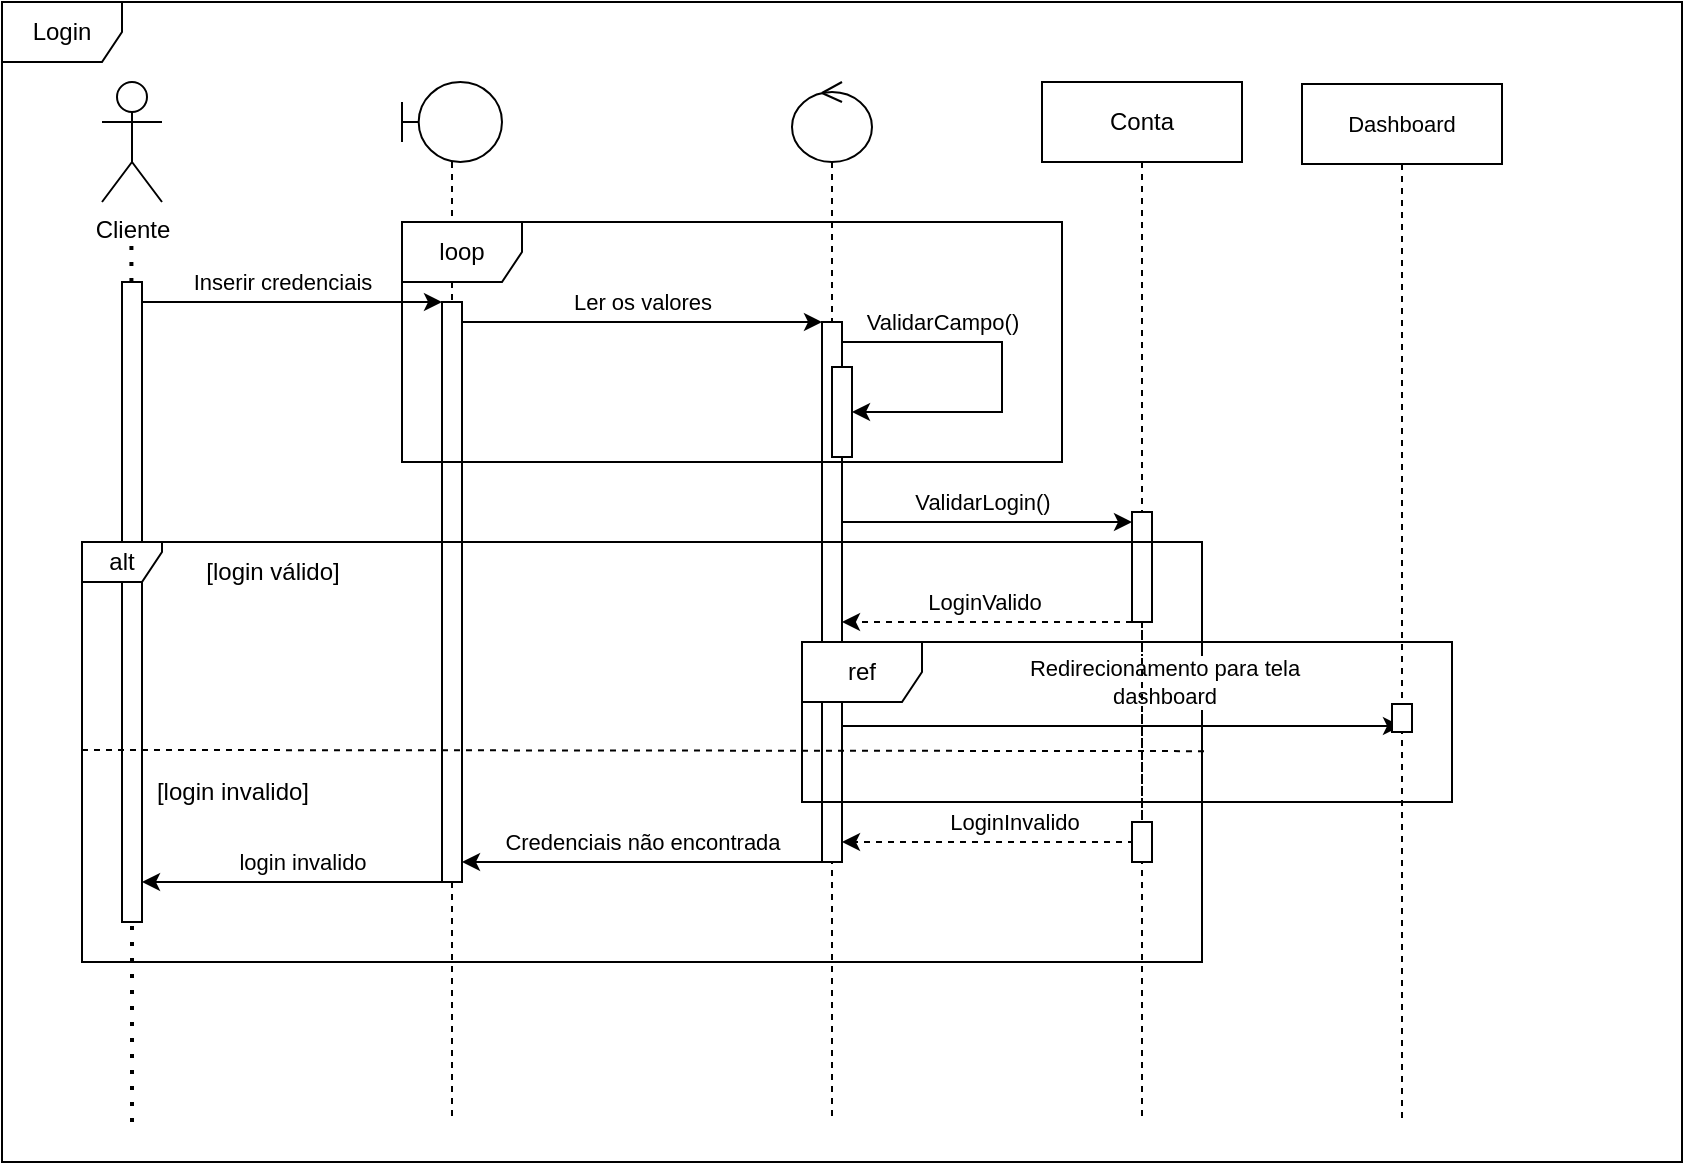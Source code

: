 <mxfile version="27.1.1">
  <diagram name="Page-1" id="2YBvvXClWsGukQMizWep">
    <mxGraphModel dx="1068" dy="468" grid="1" gridSize="10" guides="1" tooltips="1" connect="1" arrows="1" fold="1" page="1" pageScale="1" pageWidth="850" pageHeight="1100" math="0" shadow="0">
      <root>
        <mxCell id="0" />
        <mxCell id="1" parent="0" />
        <mxCell id="aM9ryv3xv72pqoxQDRHE-5" value="Conta" style="shape=umlLifeline;perimeter=lifelinePerimeter;whiteSpace=wrap;html=1;container=0;dropTarget=0;collapsible=0;recursiveResize=0;outlineConnect=0;portConstraint=eastwest;newEdgeStyle={&quot;edgeStyle&quot;:&quot;elbowEdgeStyle&quot;,&quot;elbow&quot;:&quot;vertical&quot;,&quot;curved&quot;:0,&quot;rounded&quot;:0};" parent="1" vertex="1">
          <mxGeometry x="530" y="70" width="100" height="520" as="geometry" />
        </mxCell>
        <mxCell id="aM9ryv3xv72pqoxQDRHE-6" value="&lt;span style=&quot;color: rgba(0, 0, 0, 0); font-family: monospace; font-size: 0px; text-align: start;&quot;&gt;%3CmxGraphModel%3E%3Croot%3E%3CmxCell%20id%3D%220%22%2F%3E%3CmxCell%20id%3D%221%22%20parent%3D%220%22%2F%3E%3CmxCell%20id%3D%222%22%20value%3D%22Conta%22%20style%3D%22shape%3DumlLifeline%3Bperimeter%3DlifelinePerimeter%3BwhiteSpace%3Dwrap%3Bhtml%3D1%3Bcontainer%3D0%3BdropTarget%3D0%3Bcollapsible%3D0%3BrecursiveResize%3D0%3BoutlineConnect%3D0%3BportConstraint%3Deastwest%3BnewEdgeStyle%3D%7B%26quot%3BedgeStyle%26quot%3B%3A%26quot%3BelbowEdgeStyle%26quot%3B%2C%26quot%3Belbow%26quot%3B%3A%26quot%3Bvertical%26quot%3B%2C%26quot%3Bcurved%26quot%3B%3A0%2C%26quot%3Brounded%26quot%3B%3A0%7D%3B%22%20vertex%3D%221%22%20parent%3D%221%22%3E%3CmxGeometry%20x%3D%22530%22%20y%3D%2270%22%20width%3D%22100%22%20height%3D%22520%22%20as%3D%22geometry%22%2F%3E%3C%2FmxCell%3E%3CmxCell%20id%3D%223%22%20value%3D%22%22%20style%3D%22html%3D1%3Bpoints%3D%5B%5D%3Bperimeter%3DorthogonalPerimeter%3BoutlineConnect%3D0%3BtargetShapes%3DumlLifeline%3BportConstraint%3Deastwest%3BnewEdgeStyle%3D%7B%26quot%3BedgeStyle%26quot%3B%3A%26quot%3BelbowEdgeStyle%26quot%3B%2C%26quot%3Belbow%26quot%3B%3A%26quot%3Bvertical%26quot%3B%2C%26quot%3Bcurved%26quot%3B%3A0%2C%26quot%3Brounded%26quot%3B%3A0%7D%3B%22%20vertex%3D%221%22%20parent%3D%222%22%3E%3CmxGeometry%20x%3D%2245%22%20y%3D%22200%22%20width%3D%2210%22%20height%3D%2270%22%20as%3D%22geometry%22%2F%3E%3C%2FmxCell%3E%3C%2Froot%3E%3C%2FmxGraphModel%3E&lt;/span&gt;" style="html=1;points=[];perimeter=orthogonalPerimeter;outlineConnect=0;targetShapes=umlLifeline;portConstraint=eastwest;newEdgeStyle={&quot;edgeStyle&quot;:&quot;elbowEdgeStyle&quot;,&quot;elbow&quot;:&quot;vertical&quot;,&quot;curved&quot;:0,&quot;rounded&quot;:0};" parent="aM9ryv3xv72pqoxQDRHE-5" vertex="1">
          <mxGeometry x="45" y="215" width="10" height="55" as="geometry" />
        </mxCell>
        <mxCell id="uru4OUr5tNhyyIxPXb7D-1" value="" style="shape=umlLifeline;perimeter=lifelinePerimeter;whiteSpace=wrap;html=1;container=1;dropTarget=0;collapsible=0;recursiveResize=0;outlineConnect=0;portConstraint=eastwest;newEdgeStyle={&quot;curved&quot;:0,&quot;rounded&quot;:0};participant=umlBoundary;" parent="1" vertex="1">
          <mxGeometry x="210" y="70" width="50" height="520" as="geometry" />
        </mxCell>
        <mxCell id="aM9ryv3xv72pqoxQDRHE-4" value="" style="html=1;points=[];perimeter=orthogonalPerimeter;outlineConnect=0;targetShapes=umlLifeline;portConstraint=eastwest;newEdgeStyle={&quot;edgeStyle&quot;:&quot;elbowEdgeStyle&quot;,&quot;elbow&quot;:&quot;vertical&quot;,&quot;curved&quot;:0,&quot;rounded&quot;:0};" parent="uru4OUr5tNhyyIxPXb7D-1" vertex="1">
          <mxGeometry x="20" y="110" width="10" height="290" as="geometry" />
        </mxCell>
        <mxCell id="uru4OUr5tNhyyIxPXb7D-2" value="" style="shape=umlLifeline;perimeter=lifelinePerimeter;whiteSpace=wrap;html=1;container=1;dropTarget=0;collapsible=0;recursiveResize=0;outlineConnect=0;portConstraint=eastwest;newEdgeStyle={&quot;curved&quot;:0,&quot;rounded&quot;:0};participant=umlControl;" parent="1" vertex="1">
          <mxGeometry x="405" y="70" width="40" height="520" as="geometry" />
        </mxCell>
        <mxCell id="uru4OUr5tNhyyIxPXb7D-13" style="edgeStyle=elbowEdgeStyle;rounded=0;orthogonalLoop=1;jettySize=auto;html=1;elbow=vertical;curved=0;" parent="uru4OUr5tNhyyIxPXb7D-2" source="uru4OUr5tNhyyIxPXb7D-7" target="uru4OUr5tNhyyIxPXb7D-12" edge="1">
          <mxGeometry relative="1" as="geometry">
            <mxPoint x="75" y="190" as="targetPoint" />
            <Array as="points">
              <mxPoint x="105" y="130" />
            </Array>
          </mxGeometry>
        </mxCell>
        <mxCell id="uru4OUr5tNhyyIxPXb7D-15" value="ValidarCampo()" style="edgeLabel;html=1;align=center;verticalAlign=middle;resizable=0;points=[];" parent="uru4OUr5tNhyyIxPXb7D-13" vertex="1" connectable="0">
          <mxGeometry x="-0.695" y="1" relative="1" as="geometry">
            <mxPoint x="21" y="-9" as="offset" />
          </mxGeometry>
        </mxCell>
        <mxCell id="uru4OUr5tNhyyIxPXb7D-7" value="" style="html=1;points=[];perimeter=orthogonalPerimeter;outlineConnect=0;targetShapes=umlLifeline;portConstraint=eastwest;newEdgeStyle={&quot;edgeStyle&quot;:&quot;elbowEdgeStyle&quot;,&quot;elbow&quot;:&quot;vertical&quot;,&quot;curved&quot;:0,&quot;rounded&quot;:0};" parent="uru4OUr5tNhyyIxPXb7D-2" vertex="1">
          <mxGeometry x="15" y="120" width="10" height="270" as="geometry" />
        </mxCell>
        <mxCell id="uru4OUr5tNhyyIxPXb7D-12" value="" style="html=1;points=[];perimeter=orthogonalPerimeter;outlineConnect=0;targetShapes=umlLifeline;portConstraint=eastwest;newEdgeStyle={&quot;edgeStyle&quot;:&quot;elbowEdgeStyle&quot;,&quot;elbow&quot;:&quot;vertical&quot;,&quot;curved&quot;:0,&quot;rounded&quot;:0};" parent="uru4OUr5tNhyyIxPXb7D-2" vertex="1">
          <mxGeometry x="20" y="142.5" width="10" height="45" as="geometry" />
        </mxCell>
        <mxCell id="uru4OUr5tNhyyIxPXb7D-3" value="Cliente" style="shape=umlActor;verticalLabelPosition=bottom;verticalAlign=top;html=1;outlineConnect=0;" parent="1" vertex="1">
          <mxGeometry x="60" y="70" width="30" height="60" as="geometry" />
        </mxCell>
        <mxCell id="uru4OUr5tNhyyIxPXb7D-4" value="" style="endArrow=none;dashed=1;html=1;dashPattern=1 3;strokeWidth=2;rounded=0;" parent="1" source="uru4OUr5tNhyyIxPXb7D-5" edge="1">
          <mxGeometry width="50" height="50" relative="1" as="geometry">
            <mxPoint x="74.71" y="530" as="sourcePoint" />
            <mxPoint x="74.71" y="150" as="targetPoint" />
          </mxGeometry>
        </mxCell>
        <mxCell id="uru4OUr5tNhyyIxPXb7D-6" value="" style="endArrow=none;dashed=1;html=1;dashPattern=1 3;strokeWidth=2;rounded=0;" parent="1" target="uru4OUr5tNhyyIxPXb7D-5" edge="1">
          <mxGeometry width="50" height="50" relative="1" as="geometry">
            <mxPoint x="75" y="590" as="sourcePoint" />
            <mxPoint x="74.71" y="150" as="targetPoint" />
          </mxGeometry>
        </mxCell>
        <mxCell id="uru4OUr5tNhyyIxPXb7D-8" style="edgeStyle=elbowEdgeStyle;rounded=0;orthogonalLoop=1;jettySize=auto;html=1;elbow=vertical;curved=0;" parent="1" edge="1">
          <mxGeometry relative="1" as="geometry">
            <mxPoint x="80" y="180" as="sourcePoint" />
            <mxPoint x="230" y="180" as="targetPoint" />
          </mxGeometry>
        </mxCell>
        <mxCell id="uru4OUr5tNhyyIxPXb7D-9" value="Inserir credenciais" style="edgeLabel;html=1;align=center;verticalAlign=middle;resizable=0;points=[];" parent="uru4OUr5tNhyyIxPXb7D-8" vertex="1" connectable="0">
          <mxGeometry x="-0.334" y="1" relative="1" as="geometry">
            <mxPoint x="20" y="-9" as="offset" />
          </mxGeometry>
        </mxCell>
        <mxCell id="uru4OUr5tNhyyIxPXb7D-5" value="" style="html=1;points=[];perimeter=orthogonalPerimeter;outlineConnect=0;targetShapes=umlLifeline;portConstraint=eastwest;newEdgeStyle={&quot;edgeStyle&quot;:&quot;elbowEdgeStyle&quot;,&quot;elbow&quot;:&quot;vertical&quot;,&quot;curved&quot;:0,&quot;rounded&quot;:0};" parent="1" vertex="1">
          <mxGeometry x="70" y="170" width="10" height="320" as="geometry" />
        </mxCell>
        <mxCell id="uru4OUr5tNhyyIxPXb7D-10" style="edgeStyle=elbowEdgeStyle;rounded=0;orthogonalLoop=1;jettySize=auto;html=1;elbow=vertical;curved=0;" parent="1" source="aM9ryv3xv72pqoxQDRHE-4" target="uru4OUr5tNhyyIxPXb7D-7" edge="1">
          <mxGeometry relative="1" as="geometry">
            <Array as="points">
              <mxPoint x="340" y="190" />
            </Array>
          </mxGeometry>
        </mxCell>
        <mxCell id="uru4OUr5tNhyyIxPXb7D-11" value="Ler os valores" style="edgeLabel;html=1;align=center;verticalAlign=middle;resizable=0;points=[];" parent="uru4OUr5tNhyyIxPXb7D-10" vertex="1" connectable="0">
          <mxGeometry x="-0.167" relative="1" as="geometry">
            <mxPoint x="15" y="-10" as="offset" />
          </mxGeometry>
        </mxCell>
        <mxCell id="uru4OUr5tNhyyIxPXb7D-16" style="edgeStyle=elbowEdgeStyle;rounded=0;orthogonalLoop=1;jettySize=auto;html=1;elbow=vertical;curved=0;" parent="1" target="aM9ryv3xv72pqoxQDRHE-6" edge="1">
          <mxGeometry relative="1" as="geometry">
            <Array as="points">
              <mxPoint x="503" y="290" />
            </Array>
            <mxPoint x="430" y="290" as="sourcePoint" />
            <mxPoint x="580" y="335" as="targetPoint" />
          </mxGeometry>
        </mxCell>
        <mxCell id="uru4OUr5tNhyyIxPXb7D-17" value="ValidarLogin()" style="edgeLabel;html=1;align=center;verticalAlign=middle;resizable=0;points=[];" parent="uru4OUr5tNhyyIxPXb7D-16" vertex="1" connectable="0">
          <mxGeometry x="-0.671" y="-1" relative="1" as="geometry">
            <mxPoint x="46" y="-11" as="offset" />
          </mxGeometry>
        </mxCell>
        <mxCell id="uru4OUr5tNhyyIxPXb7D-18" value="alt" style="shape=umlFrame;whiteSpace=wrap;html=1;pointerEvents=0;width=40;height=20;" parent="1" vertex="1">
          <mxGeometry x="50" y="300" width="560" height="210" as="geometry" />
        </mxCell>
        <mxCell id="uru4OUr5tNhyyIxPXb7D-23" style="edgeStyle=elbowEdgeStyle;rounded=0;orthogonalLoop=1;jettySize=auto;html=1;elbow=vertical;curved=0;dashed=1;" parent="1" source="aM9ryv3xv72pqoxQDRHE-6" target="uru4OUr5tNhyyIxPXb7D-7" edge="1">
          <mxGeometry relative="1" as="geometry">
            <Array as="points">
              <mxPoint x="500" y="340" />
            </Array>
          </mxGeometry>
        </mxCell>
        <mxCell id="uru4OUr5tNhyyIxPXb7D-24" value="LoginValido" style="edgeLabel;html=1;align=center;verticalAlign=middle;resizable=0;points=[];" parent="uru4OUr5tNhyyIxPXb7D-23" vertex="1" connectable="0">
          <mxGeometry x="0.237" relative="1" as="geometry">
            <mxPoint x="15" y="-10" as="offset" />
          </mxGeometry>
        </mxCell>
        <mxCell id="uru4OUr5tNhyyIxPXb7D-25" style="edgeStyle=elbowEdgeStyle;rounded=0;orthogonalLoop=1;jettySize=auto;html=1;elbow=horizontal;curved=0;" parent="1" edge="1">
          <mxGeometry relative="1" as="geometry">
            <Array as="points">
              <mxPoint x="450" y="392" />
            </Array>
            <mxPoint x="430" y="392" as="sourcePoint" />
            <mxPoint x="709.5" y="392" as="targetPoint" />
          </mxGeometry>
        </mxCell>
        <mxCell id="uru4OUr5tNhyyIxPXb7D-26" value="Redirecionamento para tela&lt;div&gt;&amp;nbsp;dashboard&amp;nbsp;&lt;/div&gt;" style="edgeLabel;html=1;align=center;verticalAlign=middle;resizable=0;points=[];" parent="uru4OUr5tNhyyIxPXb7D-25" vertex="1" connectable="0">
          <mxGeometry x="0.09" y="1" relative="1" as="geometry">
            <mxPoint x="8" y="-21" as="offset" />
          </mxGeometry>
        </mxCell>
        <mxCell id="uru4OUr5tNhyyIxPXb7D-29" value="" style="endArrow=none;dashed=1;html=1;rounded=0;exitX=0;exitY=0.495;exitDx=0;exitDy=0;exitPerimeter=0;entryX=1.004;entryY=0.498;entryDx=0;entryDy=0;entryPerimeter=0;" parent="1" source="uru4OUr5tNhyyIxPXb7D-18" target="uru4OUr5tNhyyIxPXb7D-18" edge="1">
          <mxGeometry width="50" height="50" relative="1" as="geometry">
            <mxPoint x="300" y="350" as="sourcePoint" />
            <mxPoint x="350" y="300" as="targetPoint" />
            <Array as="points" />
          </mxGeometry>
        </mxCell>
        <mxCell id="uru4OUr5tNhyyIxPXb7D-30" value="[login válido]" style="text;html=1;align=center;verticalAlign=middle;resizable=0;points=[];autosize=1;strokeColor=none;fillColor=none;" parent="1" vertex="1">
          <mxGeometry x="100" y="300" width="90" height="30" as="geometry" />
        </mxCell>
        <mxCell id="uru4OUr5tNhyyIxPXb7D-31" value="[login invalido]" style="text;html=1;align=center;verticalAlign=middle;resizable=0;points=[];autosize=1;strokeColor=none;fillColor=none;" parent="1" vertex="1">
          <mxGeometry x="75" y="410" width="100" height="30" as="geometry" />
        </mxCell>
        <mxCell id="uru4OUr5tNhyyIxPXb7D-32" style="edgeStyle=elbowEdgeStyle;rounded=0;orthogonalLoop=1;jettySize=auto;html=1;elbow=vertical;curved=0;dashed=1;" parent="1" source="aM9ryv3xv72pqoxQDRHE-6" target="uru4OUr5tNhyyIxPXb7D-7" edge="1">
          <mxGeometry relative="1" as="geometry">
            <Array as="points">
              <mxPoint x="500" y="450" />
            </Array>
          </mxGeometry>
        </mxCell>
        <mxCell id="uru4OUr5tNhyyIxPXb7D-33" value="LoginInvalido" style="edgeLabel;html=1;align=center;verticalAlign=middle;resizable=0;points=[];" parent="uru4OUr5tNhyyIxPXb7D-32" vertex="1" connectable="0">
          <mxGeometry x="0.253" y="-1" relative="1" as="geometry">
            <mxPoint x="-11" y="-9" as="offset" />
          </mxGeometry>
        </mxCell>
        <mxCell id="uru4OUr5tNhyyIxPXb7D-34" style="edgeStyle=elbowEdgeStyle;rounded=0;orthogonalLoop=1;jettySize=auto;html=1;elbow=vertical;curved=0;" parent="1" edge="1">
          <mxGeometry relative="1" as="geometry">
            <mxPoint x="420" y="460.0" as="sourcePoint" />
            <mxPoint x="240" y="460.0" as="targetPoint" />
          </mxGeometry>
        </mxCell>
        <mxCell id="uru4OUr5tNhyyIxPXb7D-35" value="Credenciais não encontrada" style="edgeLabel;html=1;align=center;verticalAlign=middle;resizable=0;points=[];" parent="uru4OUr5tNhyyIxPXb7D-34" vertex="1" connectable="0">
          <mxGeometry x="0.109" y="-2" relative="1" as="geometry">
            <mxPoint x="10" y="-8" as="offset" />
          </mxGeometry>
        </mxCell>
        <mxCell id="uru4OUr5tNhyyIxPXb7D-37" style="edgeStyle=elbowEdgeStyle;rounded=0;orthogonalLoop=1;jettySize=auto;html=1;elbow=vertical;curved=0;" parent="1" edge="1">
          <mxGeometry relative="1" as="geometry">
            <mxPoint x="230" y="469.997" as="sourcePoint" />
            <mxPoint x="80" y="469.997" as="targetPoint" />
          </mxGeometry>
        </mxCell>
        <mxCell id="uru4OUr5tNhyyIxPXb7D-38" value="login invalido" style="edgeLabel;html=1;align=center;verticalAlign=middle;resizable=0;points=[];" parent="uru4OUr5tNhyyIxPXb7D-37" vertex="1" connectable="0">
          <mxGeometry x="0.137" y="-1" relative="1" as="geometry">
            <mxPoint x="15" y="-9" as="offset" />
          </mxGeometry>
        </mxCell>
        <mxCell id="WydEkNu30IsNi4h2NNH7-1" value="Login" style="shape=umlFrame;whiteSpace=wrap;html=1;pointerEvents=0;" parent="1" vertex="1">
          <mxGeometry x="10" y="30" width="840" height="580" as="geometry" />
        </mxCell>
        <mxCell id="Fvt3OB82FK0_oO1wPk71-1" value="loop" style="shape=umlFrame;whiteSpace=wrap;html=1;pointerEvents=0;" parent="1" vertex="1">
          <mxGeometry x="210" y="140" width="330" height="120" as="geometry" />
        </mxCell>
        <mxCell id="Fvt3OB82FK0_oO1wPk71-2" value="&lt;span style=&quot;color: rgba(0, 0, 0, 0); font-family: monospace; font-size: 0px; text-align: start;&quot;&gt;%3CmxGraphModel%3E%3Croot%3E%3CmxCell%20id%3D%220%22%2F%3E%3CmxCell%20id%3D%221%22%20parent%3D%220%22%2F%3E%3CmxCell%20id%3D%222%22%20value%3D%22Conta%22%20style%3D%22shape%3DumlLifeline%3Bperimeter%3DlifelinePerimeter%3BwhiteSpace%3Dwrap%3Bhtml%3D1%3Bcontainer%3D0%3BdropTarget%3D0%3Bcollapsible%3D0%3BrecursiveResize%3D0%3BoutlineConnect%3D0%3BportConstraint%3Deastwest%3BnewEdgeStyle%3D%7B%26quot%3BedgeStyle%26quot%3B%3A%26quot%3BelbowEdgeStyle%26quot%3B%2C%26quot%3Belbow%26quot%3B%3A%26quot%3Bvertical%26quot%3B%2C%26quot%3Bcurved%26quot%3B%3A0%2C%26quot%3Brounded%26quot%3B%3A0%7D%3B%22%20vertex%3D%221%22%20parent%3D%221%22%3E%3CmxGeometry%20x%3D%22530%22%20y%3D%2270%22%20width%3D%22100%22%20height%3D%22520%22%20as%3D%22geometry%22%2F%3E%3C%2FmxCell%3E%3CmxCell%20id%3D%223%22%20value%3D%22%22%20style%3D%22html%3D1%3Bpoints%3D%5B%5D%3Bperimeter%3DorthogonalPerimeter%3BoutlineConnect%3D0%3BtargetShapes%3DumlLifeline%3BportConstraint%3Deastwest%3BnewEdgeStyle%3D%7B%26quot%3BedgeStyle%26quot%3B%3A%26quot%3BelbowEdgeStyle%26quot%3B%2C%26quot%3Belbow%26quot%3B%3A%26quot%3Bvertical%26quot%3B%2C%26quot%3Bcurved%26quot%3B%3A0%2C%26quot%3Brounded%26quot%3B%3A0%7D%3B%22%20vertex%3D%221%22%20parent%3D%222%22%3E%3CmxGeometry%20x%3D%2245%22%20y%3D%22200%22%20width%3D%2210%22%20height%3D%2270%22%20as%3D%22geometry%22%2F%3E%3C%2FmxCell%3E%3C%2Froot%3E%3C%2FmxGraphModel%3E&lt;/span&gt;" style="html=1;points=[];perimeter=orthogonalPerimeter;outlineConnect=0;targetShapes=umlLifeline;portConstraint=eastwest;newEdgeStyle={&quot;edgeStyle&quot;:&quot;elbowEdgeStyle&quot;,&quot;elbow&quot;:&quot;vertical&quot;,&quot;curved&quot;:0,&quot;rounded&quot;:0};" parent="1" vertex="1">
          <mxGeometry x="575" y="440" width="10" height="20" as="geometry" />
        </mxCell>
        <mxCell id="Fvt3OB82FK0_oO1wPk71-3" value="&lt;span style=&quot;font-size: 11px; text-wrap-mode: nowrap; background-color: rgb(255, 255, 255);&quot;&gt;Dashboard&lt;/span&gt;" style="shape=umlLifeline;perimeter=lifelinePerimeter;whiteSpace=wrap;html=1;container=0;dropTarget=0;collapsible=0;recursiveResize=0;outlineConnect=0;portConstraint=eastwest;newEdgeStyle={&quot;edgeStyle&quot;:&quot;elbowEdgeStyle&quot;,&quot;elbow&quot;:&quot;vertical&quot;,&quot;curved&quot;:0,&quot;rounded&quot;:0};" parent="1" vertex="1">
          <mxGeometry x="660" y="71" width="100" height="520" as="geometry" />
        </mxCell>
        <mxCell id="Fvt3OB82FK0_oO1wPk71-4" value="&lt;span style=&quot;color: rgba(0, 0, 0, 0); font-family: monospace; font-size: 0px; text-align: start;&quot;&gt;%3CmxGraphModel%3E%3Croot%3E%3CmxCell%20id%3D%220%22%2F%3E%3CmxCell%20id%3D%221%22%20parent%3D%220%22%2F%3E%3CmxCell%20id%3D%222%22%20value%3D%22Conta%22%20style%3D%22shape%3DumlLifeline%3Bperimeter%3DlifelinePerimeter%3BwhiteSpace%3Dwrap%3Bhtml%3D1%3Bcontainer%3D0%3BdropTarget%3D0%3Bcollapsible%3D0%3BrecursiveResize%3D0%3BoutlineConnect%3D0%3BportConstraint%3Deastwest%3BnewEdgeStyle%3D%7B%26quot%3BedgeStyle%26quot%3B%3A%26quot%3BelbowEdgeStyle%26quot%3B%2C%26quot%3Belbow%26quot%3B%3A%26quot%3Bvertical%26quot%3B%2C%26quot%3Bcurved%26quot%3B%3A0%2C%26quot%3Brounded%26quot%3B%3A0%7D%3B%22%20vertex%3D%221%22%20parent%3D%221%22%3E%3CmxGeometry%20x%3D%22530%22%20y%3D%2270%22%20width%3D%22100%22%20height%3D%22520%22%20as%3D%22geometry%22%2F%3E%3C%2FmxCell%3E%3CmxCell%20id%3D%223%22%20value%3D%22%22%20style%3D%22html%3D1%3Bpoints%3D%5B%5D%3Bperimeter%3DorthogonalPerimeter%3BoutlineConnect%3D0%3BtargetShapes%3DumlLifeline%3BportConstraint%3Deastwest%3BnewEdgeStyle%3D%7B%26quot%3BedgeStyle%26quot%3B%3A%26quot%3BelbowEdgeStyle%26quot%3B%2C%26quot%3Belbow%26quot%3B%3A%26quot%3Bvertical%26quot%3B%2C%26quot%3Bcurved%26quot%3B%3A0%2C%26quot%3Brounded%26quot%3B%3A0%7D%3B%22%20vertex%3D%221%22%20parent%3D%222%22%3E%3CmxGeometry%20x%3D%2245%22%20y%3D%22200%22%20width%3D%2210%22%20height%3D%2270%22%20as%3D%22geometry%22%2F%3E%3C%2FmxCell%3E%3C%2Froot%3E%3C%2FmxGraphModel%3E&lt;/span&gt;" style="html=1;points=[];perimeter=orthogonalPerimeter;outlineConnect=0;targetShapes=umlLifeline;portConstraint=eastwest;newEdgeStyle={&quot;edgeStyle&quot;:&quot;elbowEdgeStyle&quot;,&quot;elbow&quot;:&quot;vertical&quot;,&quot;curved&quot;:0,&quot;rounded&quot;:0};" parent="Fvt3OB82FK0_oO1wPk71-3" vertex="1">
          <mxGeometry x="45" y="310" width="10" height="14" as="geometry" />
        </mxCell>
        <mxCell id="Fvt3OB82FK0_oO1wPk71-7" value="ref" style="shape=umlFrame;whiteSpace=wrap;html=1;pointerEvents=0;" parent="1" vertex="1">
          <mxGeometry x="410" y="350" width="325" height="80" as="geometry" />
        </mxCell>
      </root>
    </mxGraphModel>
  </diagram>
</mxfile>

